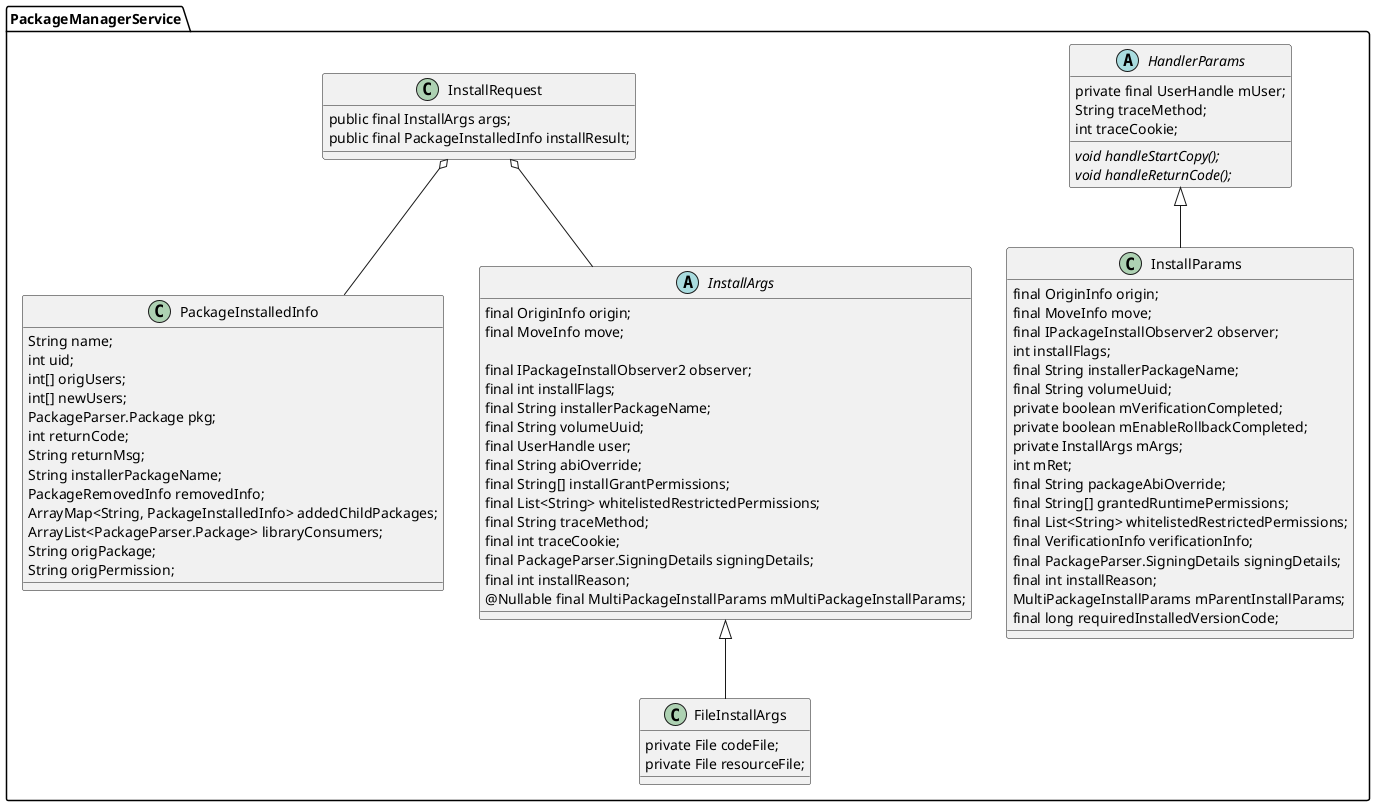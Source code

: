 @startuml package-install-class-1
abstract class PackageManagerService.HandlerParams {
    private final UserHandle mUser;
    String traceMethod;
    int traceCookie;

    {abstract} void handleStartCopy();
    {abstract} void handleReturnCode();
}


class PackageManagerService.InstallParams {
    final OriginInfo origin;
    final MoveInfo move;
    final IPackageInstallObserver2 observer;
    int installFlags;
    final String installerPackageName;
    final String volumeUuid;
    private boolean mVerificationCompleted;
    private boolean mEnableRollbackCompleted;
    private InstallArgs mArgs;
    int mRet;
    final String packageAbiOverride;
    final String[] grantedRuntimePermissions;
    final List<String> whitelistedRestrictedPermissions;
    final VerificationInfo verificationInfo;
    final PackageParser.SigningDetails signingDetails;
    final int installReason;
    MultiPackageInstallParams mParentInstallParams;
    final long requiredInstalledVersionCode;
    
}
PackageManagerService.HandlerParams <|-- PackageManagerService.InstallParams

class PackageManagerService.InstallRequest {
    public final InstallArgs args;
    public final PackageInstalledInfo installResult;
}
class PackageManagerService.PackageInstalledInfo {
    String name;
    int uid;
    int[] origUsers;
    int[] newUsers;
    PackageParser.Package pkg;
    int returnCode;
    String returnMsg;
    String installerPackageName;
    PackageRemovedInfo removedInfo;
    ArrayMap<String, PackageInstalledInfo> addedChildPackages;
    ArrayList<PackageParser.Package> libraryConsumers;
    String origPackage;
    String origPermission;
}

abstract class PackageManagerService.InstallArgs {
    final OriginInfo origin;
    final MoveInfo move;

    final IPackageInstallObserver2 observer;
    final int installFlags;
    final String installerPackageName;
    final String volumeUuid;
    final UserHandle user;
    final String abiOverride;
    final String[] installGrantPermissions;
    final List<String> whitelistedRestrictedPermissions;
    final String traceMethod;
    final int traceCookie;
    final PackageParser.SigningDetails signingDetails;
    final int installReason;
    @Nullable final MultiPackageInstallParams mMultiPackageInstallParams;
}

class PackageManagerService.FileInstallArgs {
    private File codeFile;
    private File resourceFile;    
}

PackageManagerService.InstallArgs <|-- PackageManagerService.FileInstallArgs

PackageManagerService.InstallRequest o-- PackageManagerService.PackageInstalledInfo
PackageManagerService.InstallRequest o-- PackageManagerService.InstallArgs 
@enduml

